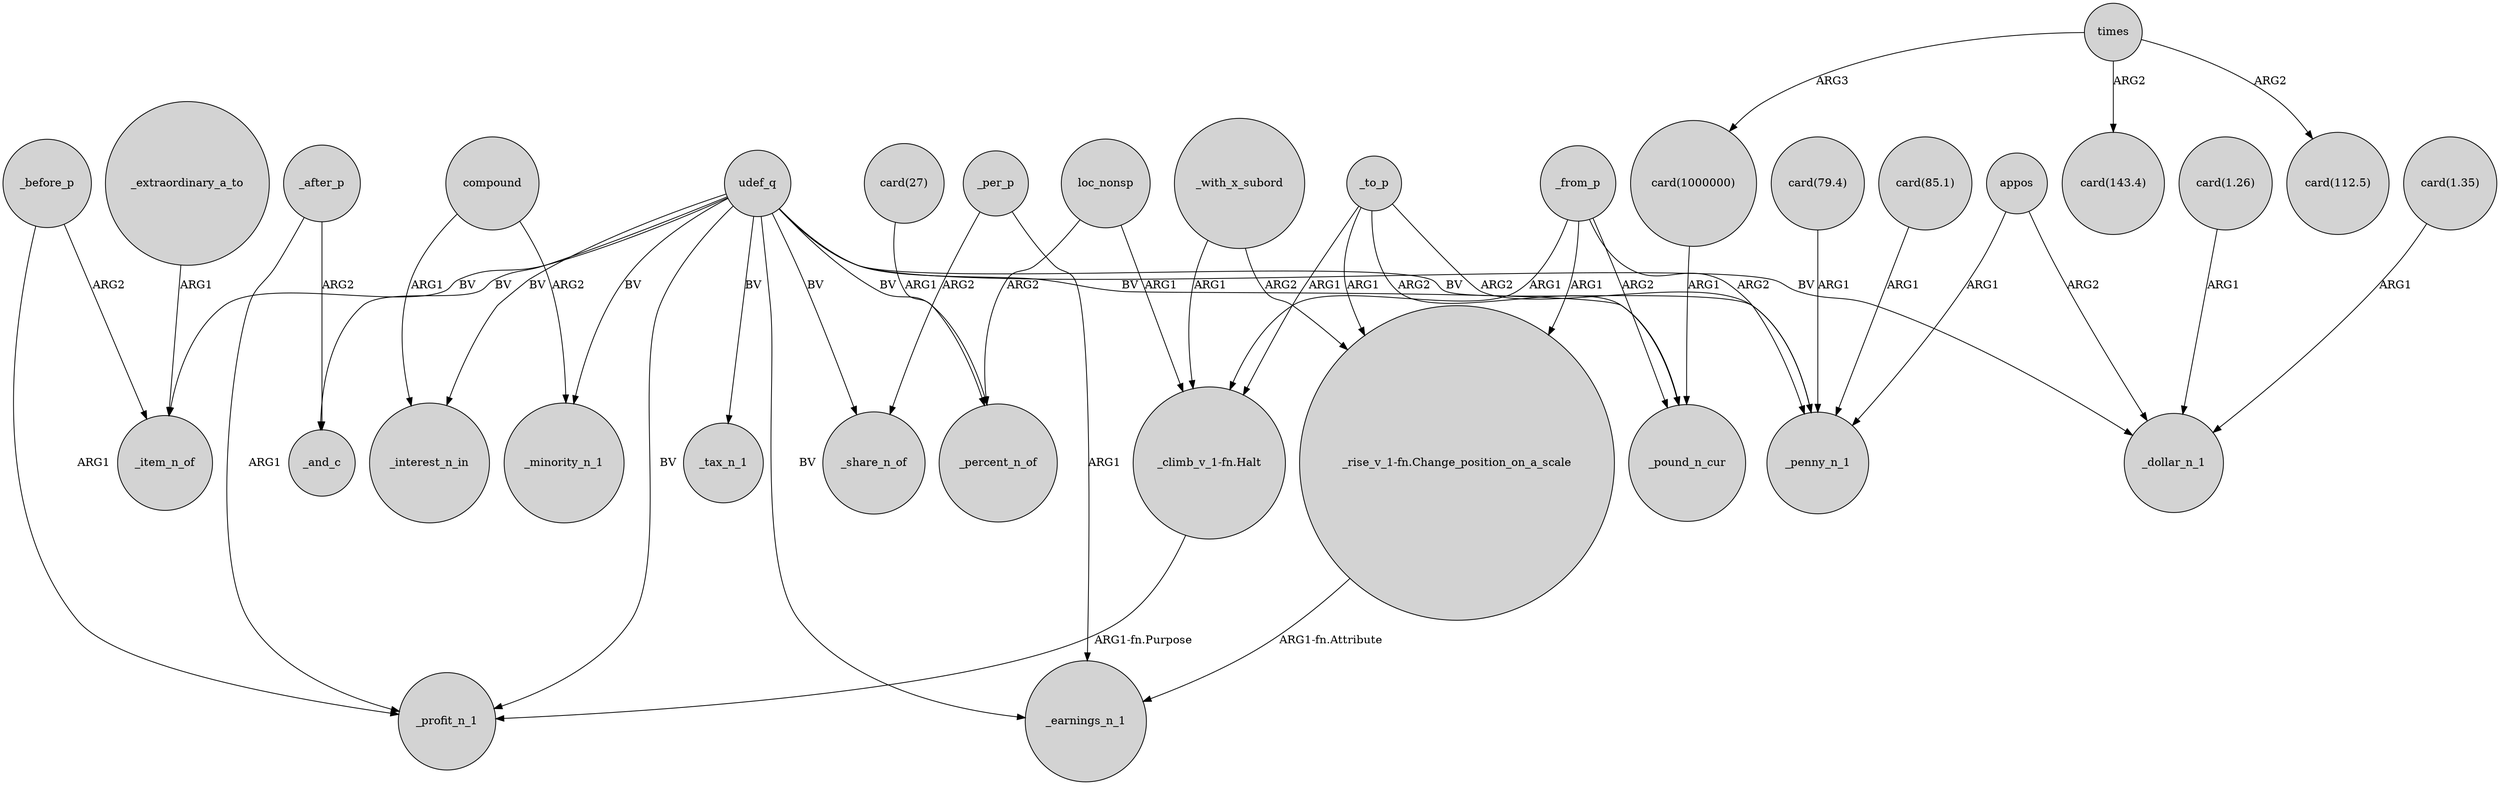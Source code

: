digraph {
	node [shape=circle style=filled]
	udef_q -> _pound_n_cur [label=BV]
	loc_nonsp -> "_climb_v_1-fn.Halt" [label=ARG1]
	_with_x_subord -> "_rise_v_1-fn.Change_position_on_a_scale" [label=ARG2]
	compound -> _minority_n_1 [label=ARG2]
	_to_p -> "_climb_v_1-fn.Halt" [label=ARG1]
	udef_q -> _minority_n_1 [label=BV]
	_to_p -> "_rise_v_1-fn.Change_position_on_a_scale" [label=ARG1]
	_from_p -> _penny_n_1 [label=ARG2]
	"card(85.1)" -> _penny_n_1 [label=ARG1]
	times -> "card(143.4)" [label=ARG2]
	appos -> _dollar_n_1 [label=ARG2]
	udef_q -> _tax_n_1 [label=BV]
	times -> "card(1000000)" [label=ARG3]
	compound -> _interest_n_in [label=ARG1]
	udef_q -> _profit_n_1 [label=BV]
	"card(1.26)" -> _dollar_n_1 [label=ARG1]
	_to_p -> _penny_n_1 [label=ARG2]
	"_rise_v_1-fn.Change_position_on_a_scale" -> _earnings_n_1 [label="ARG1-fn.Attribute"]
	udef_q -> _and_c [label=BV]
	_from_p -> _pound_n_cur [label=ARG2]
	_to_p -> _pound_n_cur [label=ARG2]
	_before_p -> _item_n_of [label=ARG2]
	"card(27)" -> _percent_n_of [label=ARG1]
	_after_p -> _profit_n_1 [label=ARG1]
	udef_q -> _earnings_n_1 [label=BV]
	udef_q -> _percent_n_of [label=BV]
	"card(1000000)" -> _pound_n_cur [label=ARG1]
	udef_q -> _share_n_of [label=BV]
	_after_p -> _and_c [label=ARG2]
	_per_p -> _share_n_of [label=ARG2]
	udef_q -> _dollar_n_1 [label=BV]
	_before_p -> _profit_n_1 [label=ARG1]
	_per_p -> _earnings_n_1 [label=ARG1]
	appos -> _penny_n_1 [label=ARG1]
	_with_x_subord -> "_climb_v_1-fn.Halt" [label=ARG1]
	"card(1.35)" -> _dollar_n_1 [label=ARG1]
	udef_q -> _penny_n_1 [label=BV]
	udef_q -> _interest_n_in [label=BV]
	_extraordinary_a_to -> _item_n_of [label=ARG1]
	times -> "card(112.5)" [label=ARG2]
	_from_p -> "_climb_v_1-fn.Halt" [label=ARG1]
	_from_p -> "_rise_v_1-fn.Change_position_on_a_scale" [label=ARG1]
	"card(79.4)" -> _penny_n_1 [label=ARG1]
	udef_q -> _item_n_of [label=BV]
	"_climb_v_1-fn.Halt" -> _profit_n_1 [label="ARG1-fn.Purpose"]
	loc_nonsp -> _percent_n_of [label=ARG2]
}

